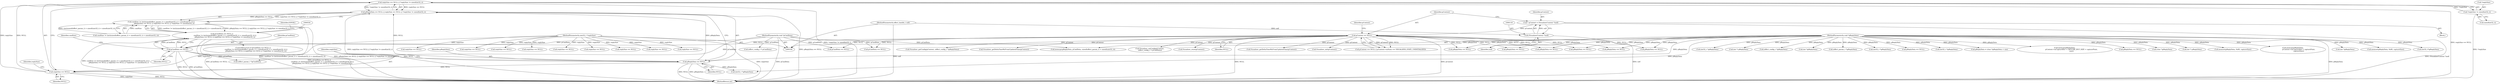 digraph "0_Android_557bd7bfe6c4895faee09e46fc9b5304a956c8b7@API" {
"1000518" [label="(Call,replySize == NULL || *replySize != sizeof(int32_t))"];
"1000519" [label="(Call,replySize == NULL)"];
"1000111" [label="(MethodParameterIn,uint32_t *replySize)"];
"1000515" [label="(Call,pReplyData == NULL)"];
"1000112" [label="(MethodParameterIn,void *pReplyData)"];
"1000498" [label="(Call,pCmdData == NULL)"];
"1000110" [label="(MethodParameterIn,void *pCmdData)"];
"1000123" [label="(Call,pContext == NULL)"];
"1000115" [label="(Call,* pContext = (VisualizerContext *)self)"];
"1000117" [label="(Call,(VisualizerContext *)self)"];
"1000107" [label="(MethodParameterIn,effect_handle_t self)"];
"1000522" [label="(Call,*replySize != sizeof(int32_t))"];
"1000514" [label="(Call,pReplyData == NULL || replySize == NULL || *replySize != sizeof(int32_t))"];
"1000501" [label="(Call,cmdSize != (int)(sizeof(effect_param_t) + sizeof(uint32_t) + sizeof(uint32_t)) ||\n            pReplyData == NULL || replySize == NULL || *replySize != sizeof(int32_t))"];
"1000497" [label="(Call,pCmdData == NULL ||\n            cmdSize != (int)(sizeof(effect_param_t) + sizeof(uint32_t) + sizeof(uint32_t)) ||\n            pReplyData == NULL || replySize == NULL || *replySize != sizeof(int32_t))"];
"1000223" [label="(Call,Visualizer_getConfig(pContext, (effect_config_t *)pReplyData))"];
"1000533" [label="(Call,(int32_t *)pReplyData)"];
"1000230" [label="(Call,Visualizer_reset(pContext))"];
"1000125" [label="(Identifier,NULL)"];
"1000145" [label="(Call,replySize == NULL)"];
"1000516" [label="(Identifier,pReplyData)"];
"1000271" [label="(Call,(int *)pReplyData)"];
"1000236" [label="(Call,pReplyData == NULL)"];
"1000871" [label="(Call,memset(pReplyData, 0x80, captureSize))"];
"1000880" [label="(Call,pReplyData == NULL)"];
"1000341" [label="(Call,replySize == NULL)"];
"1000323" [label="(Call,pCmdData == NULL)"];
"1000115" [label="(Call,* pContext = (VisualizerContext *)self)"];
"1000119" [label="(Identifier,self)"];
"1000117" [label="(Call,(VisualizerContext *)self)"];
"1000523" [label="(Call,*replySize)"];
"1000896" [label="(Call,replySize == NULL)"];
"1000123" [label="(Call,pContext == NULL)"];
"1000502" [label="(Call,cmdSize != (int)(sizeof(effect_param_t) + sizeof(uint32_t) + sizeof(uint32_t)))"];
"1000496" [label="(ControlStructure,if (pCmdData == NULL ||\n            cmdSize != (int)(sizeof(effect_param_t) + sizeof(uint32_t) + sizeof(uint32_t)) ||\n            pReplyData == NULL || replySize == NULL || *replySize != sizeof(int32_t)))"];
"1000925" [label="(Call,Visualizer_getDeltaTimeMsFromUpdatedTime(pContext))"];
"1000884" [label="(Call,replySize == NULL)"];
"1000517" [label="(Identifier,NULL)"];
"1001050" [label="(Call,(int32_t*)pReplyData)"];
"1000211" [label="(Call,replySize == NULL)"];
"1000200" [label="(Call,(effect_config_t *) pCmdData)"];
"1000560" [label="(Call,(int32_t *)pReplyData)"];
"1000501" [label="(Call,cmdSize != (int)(sizeof(effect_param_t) + sizeof(uint32_t) + sizeof(uint32_t)) ||\n            pReplyData == NULL || replySize == NULL || *replySize != sizeof(int32_t))"];
"1000540" [label="(Call,(effect_param_t *)pCmdData)"];
"1000530" [label="(Identifier,EINVAL)"];
"1000514" [label="(Call,pReplyData == NULL || replySize == NULL || *replySize != sizeof(int32_t))"];
"1000159" [label="(Call,(int *) pReplyData)"];
"1000225" [label="(Call,(effect_config_t *)pReplyData)"];
"1000279" [label="(Call,pReplyData == NULL)"];
"1000314" [label="(Call,(int *)pReplyData)"];
"1000521" [label="(Identifier,NULL)"];
"1000524" [label="(Identifier,replySize)"];
"1000113" [label="(Block,)"];
"1000168" [label="(Call,pCmdData == NULL)"];
"1000372" [label="(Call,(effect_param_t *)pReplyData)"];
"1000498" [label="(Call,pCmdData == NULL)"];
"1000518" [label="(Call,replySize == NULL || *replySize != sizeof(int32_t))"];
"1000522" [label="(Call,*replySize != sizeof(int32_t))"];
"1000515" [label="(Call,pReplyData == NULL)"];
"1000110" [label="(MethodParameterIn,void *pCmdData)"];
"1000361" [label="(Call,memcpy(pReplyData, pCmdData, sizeof(effect_param_t) + sizeof(uint32_t)))"];
"1000698" [label="(Call,pReplyData == NULL)"];
"1000520" [label="(Identifier,replySize)"];
"1000240" [label="(Call,replySize == NULL)"];
"1000162" [label="(Call,Visualizer_init(pContext))"];
"1000181" [label="(Call,replySize == NULL)"];
"1000597" [label="(Call,(int32_t *)pReplyData)"];
"1000124" [label="(Identifier,pContext)"];
"1000337" [label="(Call,pReplyData == NULL)"];
"1000702" [label="(Call,replySize == NULL)"];
"1000678" [label="(Call,(int32_t *)pReplyData)"];
"1000497" [label="(Call,pCmdData == NULL ||\n            cmdSize != (int)(sizeof(effect_param_t) + sizeof(uint32_t) + sizeof(uint32_t)) ||\n            pReplyData == NULL || replySize == NULL || *replySize != sizeof(int32_t))"];
"1000841" [label="(Call,pReplyData = (char *)pReplyData + size)"];
"1000107" [label="(MethodParameterIn,effect_handle_t self)"];
"1000500" [label="(Identifier,NULL)"];
"1000831" [label="(Call,memcpy(pReplyData,\n                           pContext->mCaptureBuf + CAPTURE_BUF_SIZE + capturePoint,\n                           size))"];
"1000122" [label="(Call,pContext == NULL || pContext->mState == VISUALIZER_STATE_UNINITIALIZED)"];
"1000207" [label="(Call,pReplyData == NULL)"];
"1000177" [label="(Call,pReplyData == NULL)"];
"1000844" [label="(Call,(char *)pReplyData)"];
"1000111" [label="(MethodParameterIn,uint32_t *replySize)"];
"1000499" [label="(Identifier,pCmdData)"];
"1000195" [label="(Call,(int *) pReplyData)"];
"1000723" [label="(Call,Visualizer_getDeltaTimeMsFromUpdatedTime(pContext))"];
"1000116" [label="(Identifier,pContext)"];
"1000198" [label="(Call,Visualizer_setConfig(pContext,\n (effect_config_t *) pCmdData))"];
"1000519" [label="(Call,replySize == NULL)"];
"1000283" [label="(Call,replySize == NULL)"];
"1000755" [label="(Call,memset(pReplyData, 0x80, captureSize))"];
"1000525" [label="(Call,sizeof(int32_t))"];
"1000854" [label="(Call,memcpy(pReplyData,\n                       pContext->mCaptureBuf + capturePoint,\n                       captureSize))"];
"1001120" [label="(MethodReturn,int)"];
"1000503" [label="(Identifier,cmdSize)"];
"1000141" [label="(Call,pReplyData == NULL)"];
"1000112" [label="(MethodParameterIn,void *pReplyData)"];
"1000128" [label="(Identifier,pContext)"];
"1000518" -> "1000514"  [label="AST: "];
"1000518" -> "1000519"  [label="CFG: "];
"1000518" -> "1000522"  [label="CFG: "];
"1000519" -> "1000518"  [label="AST: "];
"1000522" -> "1000518"  [label="AST: "];
"1000514" -> "1000518"  [label="CFG: "];
"1000518" -> "1001120"  [label="DDG: *replySize != sizeof(int32_t)"];
"1000518" -> "1001120"  [label="DDG: replySize == NULL"];
"1000518" -> "1000514"  [label="DDG: replySize == NULL"];
"1000518" -> "1000514"  [label="DDG: *replySize != sizeof(int32_t)"];
"1000519" -> "1000518"  [label="DDG: replySize"];
"1000519" -> "1000518"  [label="DDG: NULL"];
"1000522" -> "1000518"  [label="DDG: *replySize"];
"1000519" -> "1000521"  [label="CFG: "];
"1000520" -> "1000519"  [label="AST: "];
"1000521" -> "1000519"  [label="AST: "];
"1000524" -> "1000519"  [label="CFG: "];
"1000519" -> "1001120"  [label="DDG: replySize"];
"1000519" -> "1001120"  [label="DDG: NULL"];
"1000111" -> "1000519"  [label="DDG: replySize"];
"1000515" -> "1000519"  [label="DDG: NULL"];
"1000111" -> "1000106"  [label="AST: "];
"1000111" -> "1001120"  [label="DDG: replySize"];
"1000111" -> "1000145"  [label="DDG: replySize"];
"1000111" -> "1000181"  [label="DDG: replySize"];
"1000111" -> "1000211"  [label="DDG: replySize"];
"1000111" -> "1000240"  [label="DDG: replySize"];
"1000111" -> "1000283"  [label="DDG: replySize"];
"1000111" -> "1000341"  [label="DDG: replySize"];
"1000111" -> "1000702"  [label="DDG: replySize"];
"1000111" -> "1000884"  [label="DDG: replySize"];
"1000111" -> "1000896"  [label="DDG: replySize"];
"1000515" -> "1000514"  [label="AST: "];
"1000515" -> "1000517"  [label="CFG: "];
"1000516" -> "1000515"  [label="AST: "];
"1000517" -> "1000515"  [label="AST: "];
"1000520" -> "1000515"  [label="CFG: "];
"1000514" -> "1000515"  [label="CFG: "];
"1000515" -> "1001120"  [label="DDG: pReplyData"];
"1000515" -> "1001120"  [label="DDG: NULL"];
"1000515" -> "1000514"  [label="DDG: pReplyData"];
"1000515" -> "1000514"  [label="DDG: NULL"];
"1000112" -> "1000515"  [label="DDG: pReplyData"];
"1000498" -> "1000515"  [label="DDG: NULL"];
"1000515" -> "1000533"  [label="DDG: pReplyData"];
"1000112" -> "1000106"  [label="AST: "];
"1000112" -> "1001120"  [label="DDG: pReplyData"];
"1000112" -> "1000141"  [label="DDG: pReplyData"];
"1000112" -> "1000159"  [label="DDG: pReplyData"];
"1000112" -> "1000177"  [label="DDG: pReplyData"];
"1000112" -> "1000195"  [label="DDG: pReplyData"];
"1000112" -> "1000207"  [label="DDG: pReplyData"];
"1000112" -> "1000225"  [label="DDG: pReplyData"];
"1000112" -> "1000236"  [label="DDG: pReplyData"];
"1000112" -> "1000271"  [label="DDG: pReplyData"];
"1000112" -> "1000279"  [label="DDG: pReplyData"];
"1000112" -> "1000314"  [label="DDG: pReplyData"];
"1000112" -> "1000337"  [label="DDG: pReplyData"];
"1000112" -> "1000361"  [label="DDG: pReplyData"];
"1000112" -> "1000372"  [label="DDG: pReplyData"];
"1000112" -> "1000533"  [label="DDG: pReplyData"];
"1000112" -> "1000560"  [label="DDG: pReplyData"];
"1000112" -> "1000597"  [label="DDG: pReplyData"];
"1000112" -> "1000678"  [label="DDG: pReplyData"];
"1000112" -> "1000698"  [label="DDG: pReplyData"];
"1000112" -> "1000755"  [label="DDG: pReplyData"];
"1000112" -> "1000831"  [label="DDG: pReplyData"];
"1000112" -> "1000841"  [label="DDG: pReplyData"];
"1000112" -> "1000844"  [label="DDG: pReplyData"];
"1000112" -> "1000854"  [label="DDG: pReplyData"];
"1000112" -> "1000871"  [label="DDG: pReplyData"];
"1000112" -> "1000880"  [label="DDG: pReplyData"];
"1000112" -> "1001050"  [label="DDG: pReplyData"];
"1000498" -> "1000497"  [label="AST: "];
"1000498" -> "1000500"  [label="CFG: "];
"1000499" -> "1000498"  [label="AST: "];
"1000500" -> "1000498"  [label="AST: "];
"1000503" -> "1000498"  [label="CFG: "];
"1000497" -> "1000498"  [label="CFG: "];
"1000498" -> "1001120"  [label="DDG: pCmdData"];
"1000498" -> "1001120"  [label="DDG: NULL"];
"1000498" -> "1000497"  [label="DDG: pCmdData"];
"1000498" -> "1000497"  [label="DDG: NULL"];
"1000110" -> "1000498"  [label="DDG: pCmdData"];
"1000123" -> "1000498"  [label="DDG: NULL"];
"1000498" -> "1000540"  [label="DDG: pCmdData"];
"1000110" -> "1000106"  [label="AST: "];
"1000110" -> "1001120"  [label="DDG: pCmdData"];
"1000110" -> "1000168"  [label="DDG: pCmdData"];
"1000110" -> "1000200"  [label="DDG: pCmdData"];
"1000110" -> "1000323"  [label="DDG: pCmdData"];
"1000110" -> "1000361"  [label="DDG: pCmdData"];
"1000110" -> "1000540"  [label="DDG: pCmdData"];
"1000123" -> "1000122"  [label="AST: "];
"1000123" -> "1000125"  [label="CFG: "];
"1000124" -> "1000123"  [label="AST: "];
"1000125" -> "1000123"  [label="AST: "];
"1000128" -> "1000123"  [label="CFG: "];
"1000122" -> "1000123"  [label="CFG: "];
"1000123" -> "1001120"  [label="DDG: NULL"];
"1000123" -> "1001120"  [label="DDG: pContext"];
"1000123" -> "1000122"  [label="DDG: pContext"];
"1000123" -> "1000122"  [label="DDG: NULL"];
"1000115" -> "1000123"  [label="DDG: pContext"];
"1000123" -> "1000141"  [label="DDG: NULL"];
"1000123" -> "1000162"  [label="DDG: pContext"];
"1000123" -> "1000168"  [label="DDG: NULL"];
"1000123" -> "1000198"  [label="DDG: pContext"];
"1000123" -> "1000207"  [label="DDG: NULL"];
"1000123" -> "1000223"  [label="DDG: pContext"];
"1000123" -> "1000230"  [label="DDG: pContext"];
"1000123" -> "1000236"  [label="DDG: NULL"];
"1000123" -> "1000279"  [label="DDG: NULL"];
"1000123" -> "1000323"  [label="DDG: NULL"];
"1000123" -> "1000698"  [label="DDG: NULL"];
"1000123" -> "1000723"  [label="DDG: pContext"];
"1000123" -> "1000880"  [label="DDG: NULL"];
"1000123" -> "1000925"  [label="DDG: pContext"];
"1000115" -> "1000113"  [label="AST: "];
"1000115" -> "1000117"  [label="CFG: "];
"1000116" -> "1000115"  [label="AST: "];
"1000117" -> "1000115"  [label="AST: "];
"1000124" -> "1000115"  [label="CFG: "];
"1000115" -> "1001120"  [label="DDG: (VisualizerContext *)self"];
"1000117" -> "1000115"  [label="DDG: self"];
"1000117" -> "1000119"  [label="CFG: "];
"1000118" -> "1000117"  [label="AST: "];
"1000119" -> "1000117"  [label="AST: "];
"1000117" -> "1001120"  [label="DDG: self"];
"1000107" -> "1000117"  [label="DDG: self"];
"1000107" -> "1000106"  [label="AST: "];
"1000107" -> "1001120"  [label="DDG: self"];
"1000522" -> "1000525"  [label="CFG: "];
"1000523" -> "1000522"  [label="AST: "];
"1000525" -> "1000522"  [label="AST: "];
"1000522" -> "1001120"  [label="DDG: *replySize"];
"1000514" -> "1000501"  [label="AST: "];
"1000501" -> "1000514"  [label="CFG: "];
"1000514" -> "1001120"  [label="DDG: pReplyData == NULL"];
"1000514" -> "1001120"  [label="DDG: replySize == NULL || *replySize != sizeof(int32_t)"];
"1000514" -> "1000501"  [label="DDG: pReplyData == NULL"];
"1000514" -> "1000501"  [label="DDG: replySize == NULL || *replySize != sizeof(int32_t)"];
"1000501" -> "1000497"  [label="AST: "];
"1000501" -> "1000502"  [label="CFG: "];
"1000502" -> "1000501"  [label="AST: "];
"1000497" -> "1000501"  [label="CFG: "];
"1000501" -> "1001120"  [label="DDG: pReplyData == NULL || replySize == NULL || *replySize != sizeof(int32_t)"];
"1000501" -> "1001120"  [label="DDG: cmdSize != (int)(sizeof(effect_param_t) + sizeof(uint32_t) + sizeof(uint32_t))"];
"1000501" -> "1000497"  [label="DDG: cmdSize != (int)(sizeof(effect_param_t) + sizeof(uint32_t) + sizeof(uint32_t))"];
"1000501" -> "1000497"  [label="DDG: pReplyData == NULL || replySize == NULL || *replySize != sizeof(int32_t)"];
"1000502" -> "1000501"  [label="DDG: cmdSize"];
"1000502" -> "1000501"  [label="DDG: (int)(sizeof(effect_param_t) + sizeof(uint32_t) + sizeof(uint32_t))"];
"1000497" -> "1000496"  [label="AST: "];
"1000530" -> "1000497"  [label="CFG: "];
"1000534" -> "1000497"  [label="CFG: "];
"1000497" -> "1001120"  [label="DDG: pCmdData == NULL"];
"1000497" -> "1001120"  [label="DDG: pCmdData == NULL ||\n            cmdSize != (int)(sizeof(effect_param_t) + sizeof(uint32_t) + sizeof(uint32_t)) ||\n            pReplyData == NULL || replySize == NULL || *replySize != sizeof(int32_t)"];
"1000497" -> "1001120"  [label="DDG: cmdSize != (int)(sizeof(effect_param_t) + sizeof(uint32_t) + sizeof(uint32_t)) ||\n            pReplyData == NULL || replySize == NULL || *replySize != sizeof(int32_t)"];
}
